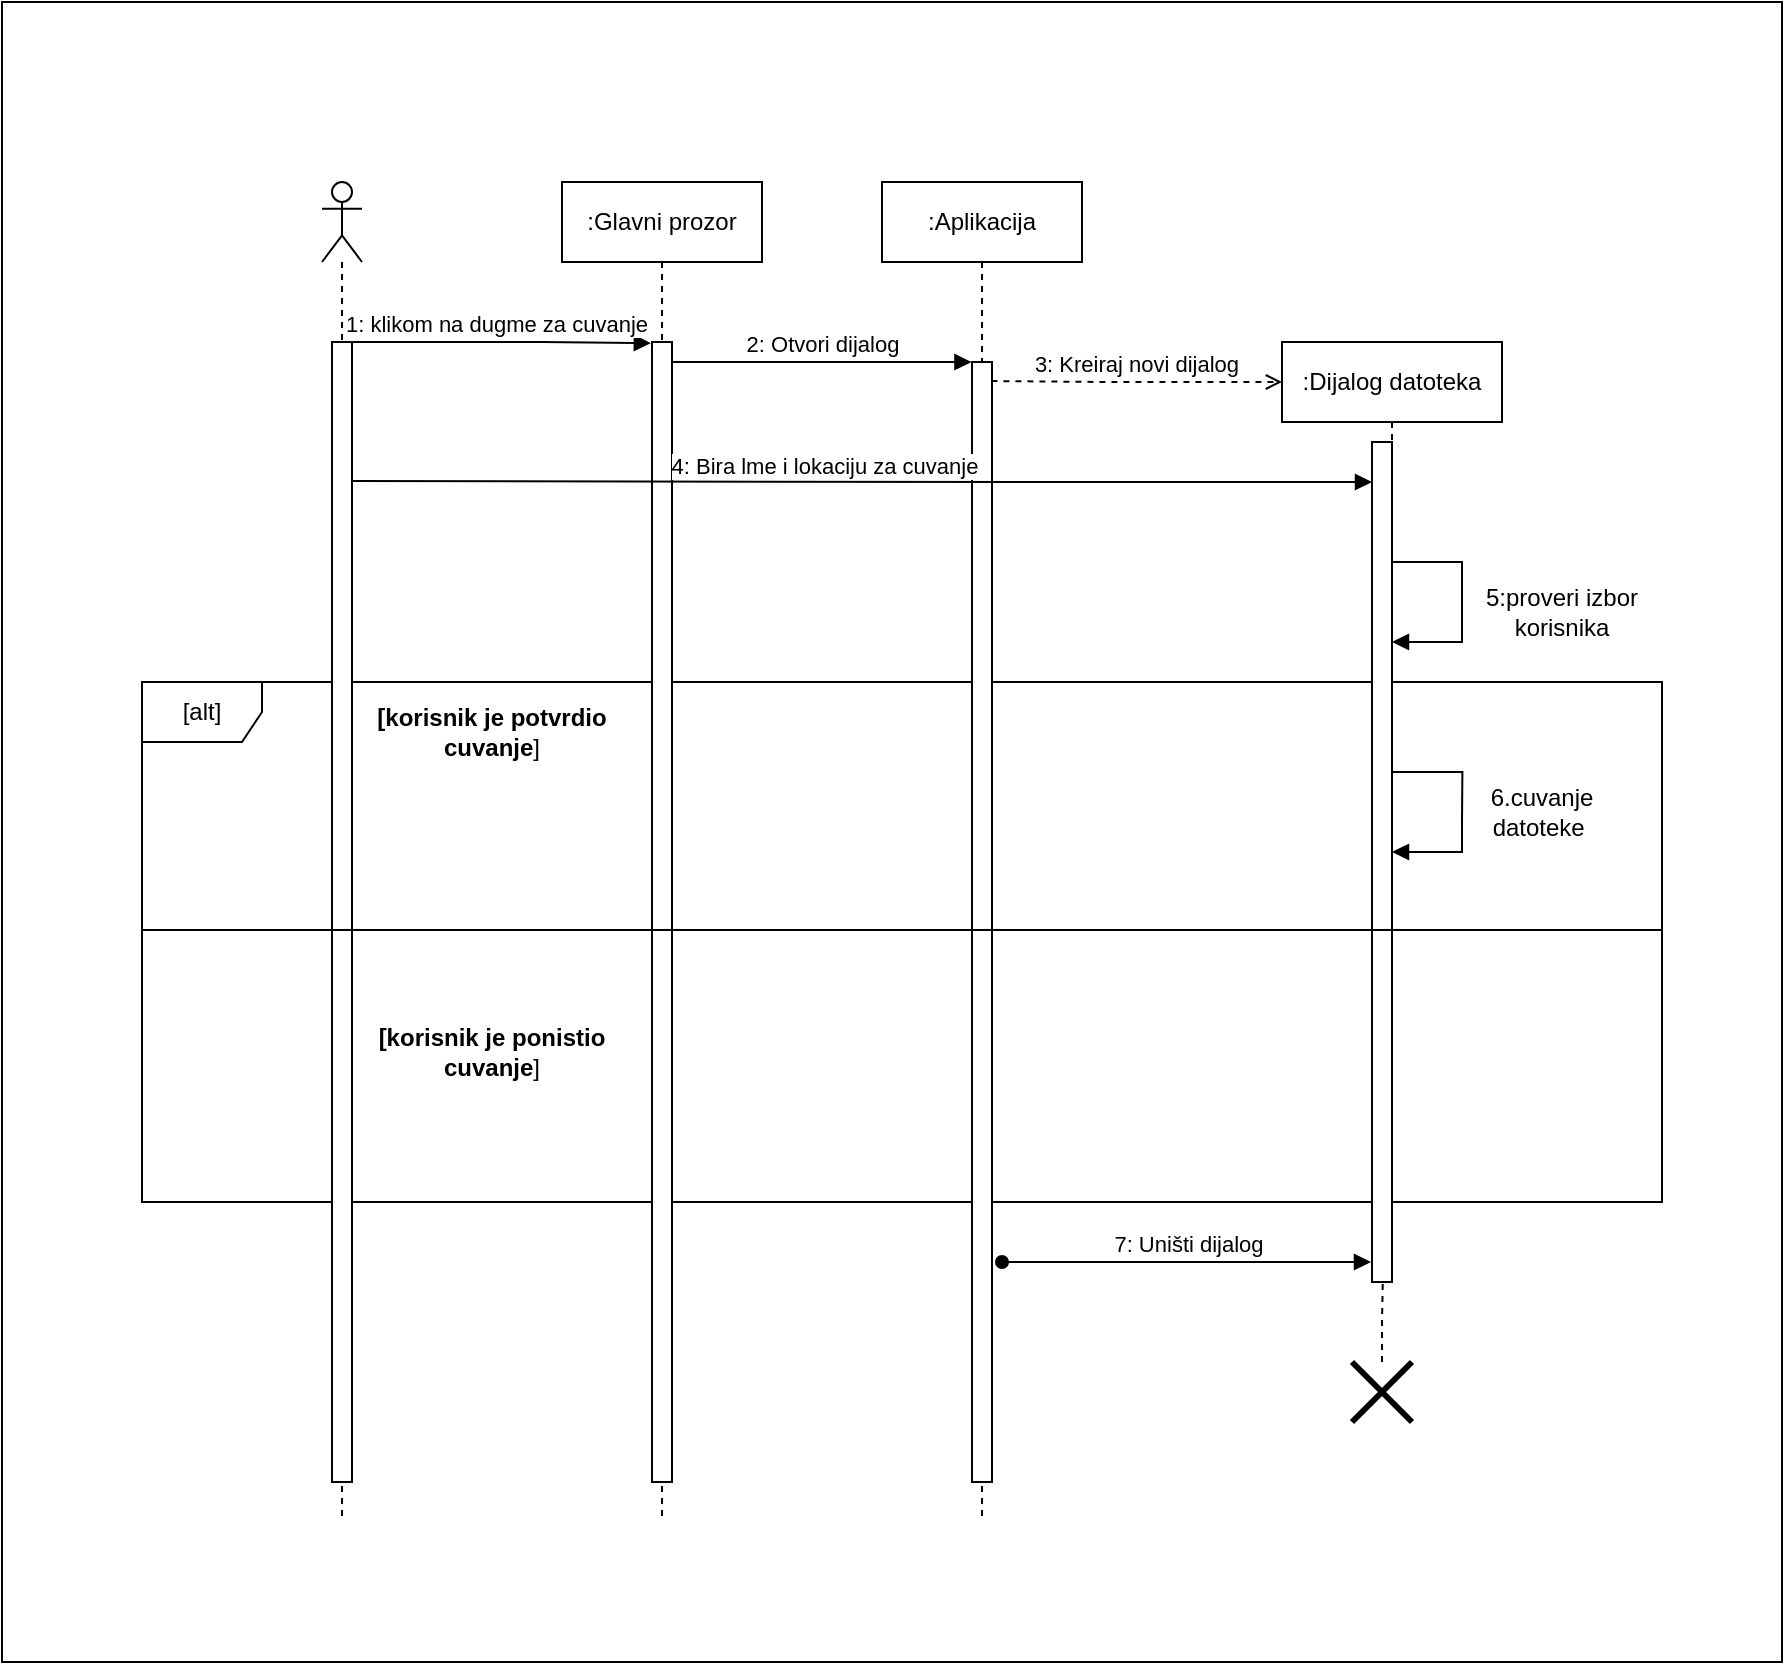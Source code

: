 <mxfile version="20.6.0" type="device"><diagram id="yLycjAN30_Z2RkaQ__hl" name="Page-1"><mxGraphModel dx="1808" dy="486" grid="1" gridSize="10" guides="1" tooltips="1" connect="1" arrows="1" fold="1" page="1" pageScale="1" pageWidth="827" pageHeight="1169" math="0" shadow="0"><root><mxCell id="0"/><mxCell id="1" parent="0"/><mxCell id="nxW1UK84GbeC0MpFCz0p-9" value="" style="rounded=0;whiteSpace=wrap;html=1;" vertex="1" parent="1"><mxGeometry x="-160" y="200" width="890" height="830" as="geometry"/></mxCell><mxCell id="nxW1UK84GbeC0MpFCz0p-12" value="[alt]" style="shape=umlFrame;whiteSpace=wrap;html=1;" vertex="1" parent="1"><mxGeometry x="-90" y="540" width="760" height="260" as="geometry"/></mxCell><mxCell id="nxW1UK84GbeC0MpFCz0p-13" value="" style="shape=umlLifeline;participant=umlActor;perimeter=lifelinePerimeter;whiteSpace=wrap;html=1;container=1;collapsible=0;recursiveResize=0;verticalAlign=top;spacingTop=36;outlineConnect=0;" vertex="1" parent="1"><mxGeometry y="290" width="20" height="670" as="geometry"/></mxCell><mxCell id="nxW1UK84GbeC0MpFCz0p-14" value="" style="html=1;points=[];perimeter=orthogonalPerimeter;fontSize=10;" vertex="1" parent="nxW1UK84GbeC0MpFCz0p-13"><mxGeometry x="5" y="80" width="10" height="570" as="geometry"/></mxCell><mxCell id="nxW1UK84GbeC0MpFCz0p-15" value=":Aplikacija" style="shape=umlLifeline;perimeter=lifelinePerimeter;whiteSpace=wrap;html=1;container=1;collapsible=0;recursiveResize=0;outlineConnect=0;" vertex="1" parent="1"><mxGeometry x="280" y="290" width="100" height="670" as="geometry"/></mxCell><mxCell id="nxW1UK84GbeC0MpFCz0p-16" value="" style="html=1;points=[];perimeter=orthogonalPerimeter;" vertex="1" parent="nxW1UK84GbeC0MpFCz0p-15"><mxGeometry x="45" y="90" width="10" height="560" as="geometry"/></mxCell><mxCell id="nxW1UK84GbeC0MpFCz0p-19" value=":Glavni prozor" style="shape=umlLifeline;perimeter=lifelinePerimeter;whiteSpace=wrap;html=1;container=1;collapsible=0;recursiveResize=0;outlineConnect=0;" vertex="1" parent="1"><mxGeometry x="120" y="290" width="100" height="670" as="geometry"/></mxCell><mxCell id="nxW1UK84GbeC0MpFCz0p-20" value="" style="html=1;points=[];perimeter=orthogonalPerimeter;" vertex="1" parent="nxW1UK84GbeC0MpFCz0p-19"><mxGeometry x="45" y="80" width="10" height="570" as="geometry"/></mxCell><mxCell id="nxW1UK84GbeC0MpFCz0p-21" value="1: klikom na dugme za cuvanje" style="html=1;verticalAlign=bottom;endArrow=block;rounded=0;entryX=-0.057;entryY=0.001;entryDx=0;entryDy=0;entryPerimeter=0;" edge="1" parent="1" source="nxW1UK84GbeC0MpFCz0p-13" target="nxW1UK84GbeC0MpFCz0p-20"><mxGeometry width="80" relative="1" as="geometry"><mxPoint x="50" y="370" as="sourcePoint"/><mxPoint x="130" y="370" as="targetPoint"/><Array as="points"><mxPoint x="110" y="370"/></Array></mxGeometry></mxCell><mxCell id="nxW1UK84GbeC0MpFCz0p-22" value="3: Kreiraj novi dijalog" style="html=1;verticalAlign=bottom;endArrow=open;rounded=0;dashed=1;endFill=0;exitX=0.972;exitY=0.017;exitDx=0;exitDy=0;exitPerimeter=0;" edge="1" parent="1" source="nxW1UK84GbeC0MpFCz0p-16"><mxGeometry width="80" relative="1" as="geometry"><mxPoint x="340" y="390" as="sourcePoint"/><mxPoint x="480" y="390" as="targetPoint"/><Array as="points"><mxPoint x="390" y="390"/></Array></mxGeometry></mxCell><mxCell id="nxW1UK84GbeC0MpFCz0p-23" value="2: Otvori dijalog" style="html=1;verticalAlign=bottom;endArrow=block;rounded=0;entryX=-0.028;entryY=0;entryDx=0;entryDy=0;entryPerimeter=0;" edge="1" parent="1" target="nxW1UK84GbeC0MpFCz0p-16"><mxGeometry width="80" relative="1" as="geometry"><mxPoint x="175" y="380" as="sourcePoint"/><mxPoint x="255" y="380" as="targetPoint"/></mxGeometry></mxCell><mxCell id="nxW1UK84GbeC0MpFCz0p-24" value=":Dijalog datoteka" style="shape=umlLifeline;perimeter=lifelinePerimeter;whiteSpace=wrap;html=1;container=1;collapsible=0;recursiveResize=0;outlineConnect=0;" vertex="1" parent="1"><mxGeometry x="480" y="370" width="110" height="470" as="geometry"/></mxCell><mxCell id="nxW1UK84GbeC0MpFCz0p-25" value="" style="html=1;points=[];perimeter=orthogonalPerimeter;" vertex="1" parent="nxW1UK84GbeC0MpFCz0p-24"><mxGeometry x="45" y="50" width="10" height="420" as="geometry"/></mxCell><mxCell id="nxW1UK84GbeC0MpFCz0p-52" value="" style="html=1;verticalAlign=bottom;endArrow=block;rounded=0;" edge="1" parent="nxW1UK84GbeC0MpFCz0p-24" target="nxW1UK84GbeC0MpFCz0p-24"><mxGeometry width="80" relative="1" as="geometry"><mxPoint x="55" y="110" as="sourcePoint"/><mxPoint x="60" y="150" as="targetPoint"/><Array as="points"><mxPoint x="90" y="110"/><mxPoint x="90" y="150"/></Array></mxGeometry></mxCell><mxCell id="nxW1UK84GbeC0MpFCz0p-60" value="" style="html=1;verticalAlign=bottom;endArrow=block;rounded=0;" edge="1" parent="nxW1UK84GbeC0MpFCz0p-24"><mxGeometry width="80" relative="1" as="geometry"><mxPoint x="55.19" y="215.0" as="sourcePoint"/><mxPoint x="55.0" y="255.0" as="targetPoint"/><Array as="points"><mxPoint x="90.19" y="215"/><mxPoint x="90" y="240"/><mxPoint x="90" y="255"/></Array></mxGeometry></mxCell><mxCell id="nxW1UK84GbeC0MpFCz0p-27" value="4: Bira lme i lokaciju za cuvanje" style="html=1;verticalAlign=bottom;endArrow=block;rounded=0;exitX=1.014;exitY=0.122;exitDx=0;exitDy=0;exitPerimeter=0;" edge="1" parent="1" source="nxW1UK84GbeC0MpFCz0p-14" target="nxW1UK84GbeC0MpFCz0p-25"><mxGeometry x="-0.077" y="-1" width="80" relative="1" as="geometry"><mxPoint x="30" y="440" as="sourcePoint"/><mxPoint x="500" y="440" as="targetPoint"/><Array as="points"><mxPoint x="360" y="440"/></Array><mxPoint as="offset"/></mxGeometry></mxCell><mxCell id="nxW1UK84GbeC0MpFCz0p-31" value="" style="line;strokeWidth=1;fillColor=none;align=left;verticalAlign=middle;spacingTop=-1;spacingLeft=3;spacingRight=3;rotatable=0;labelPosition=right;points=[];portConstraint=eastwest;strokeColor=inherit;fontSize=10;" vertex="1" parent="1"><mxGeometry x="-90" y="660" width="760" height="8" as="geometry"/></mxCell><mxCell id="nxW1UK84GbeC0MpFCz0p-53" value="5:proveri izbor korisnika" style="text;html=1;strokeColor=none;fillColor=none;align=center;verticalAlign=middle;whiteSpace=wrap;rounded=0;" vertex="1" parent="1"><mxGeometry x="570" y="490" width="100" height="30" as="geometry"/></mxCell><mxCell id="nxW1UK84GbeC0MpFCz0p-54" value="&lt;b&gt;[korisnik je potvrdio cuvanje&lt;/b&gt;]" style="text;html=1;strokeColor=none;fillColor=none;align=center;verticalAlign=middle;whiteSpace=wrap;rounded=0;" vertex="1" parent="1"><mxGeometry x="20" y="550" width="130" height="30" as="geometry"/></mxCell><mxCell id="nxW1UK84GbeC0MpFCz0p-55" value="&lt;b&gt;[korisnik je ponistio cuvanje&lt;/b&gt;]" style="text;html=1;strokeColor=none;fillColor=none;align=center;verticalAlign=middle;whiteSpace=wrap;rounded=0;" vertex="1" parent="1"><mxGeometry x="20" y="710" width="130" height="30" as="geometry"/></mxCell><mxCell id="nxW1UK84GbeC0MpFCz0p-58" value="" style="edgeStyle=orthogonalEdgeStyle;rounded=0;orthogonalLoop=1;jettySize=auto;html=1;strokeWidth=1;endArrow=none;endFill=0;entryX=0.537;entryY=1.002;entryDx=0;entryDy=0;entryPerimeter=0;dashed=1;" edge="1" parent="1" source="nxW1UK84GbeC0MpFCz0p-56" target="nxW1UK84GbeC0MpFCz0p-25"><mxGeometry relative="1" as="geometry"><mxPoint x="530" y="880" as="targetPoint"/></mxGeometry></mxCell><mxCell id="nxW1UK84GbeC0MpFCz0p-56" value="" style="shape=umlDestroy;whiteSpace=wrap;html=1;strokeWidth=3;" vertex="1" parent="1"><mxGeometry x="515" y="880" width="30" height="30" as="geometry"/></mxCell><mxCell id="nxW1UK84GbeC0MpFCz0p-59" value="7: Uništi dijalog" style="html=1;verticalAlign=bottom;endArrow=block;rounded=0;startArrow=oval;startFill=1;" edge="1" parent="1"><mxGeometry width="80" relative="1" as="geometry"><mxPoint x="340" y="830" as="sourcePoint"/><mxPoint x="524.5" y="830.0" as="targetPoint"/></mxGeometry></mxCell><mxCell id="nxW1UK84GbeC0MpFCz0p-61" value="6.cuvanje datoteke&amp;nbsp;" style="text;html=1;strokeColor=none;fillColor=none;align=center;verticalAlign=middle;whiteSpace=wrap;rounded=0;" vertex="1" parent="1"><mxGeometry x="560" y="590" width="100" height="30" as="geometry"/></mxCell></root></mxGraphModel></diagram></mxfile>